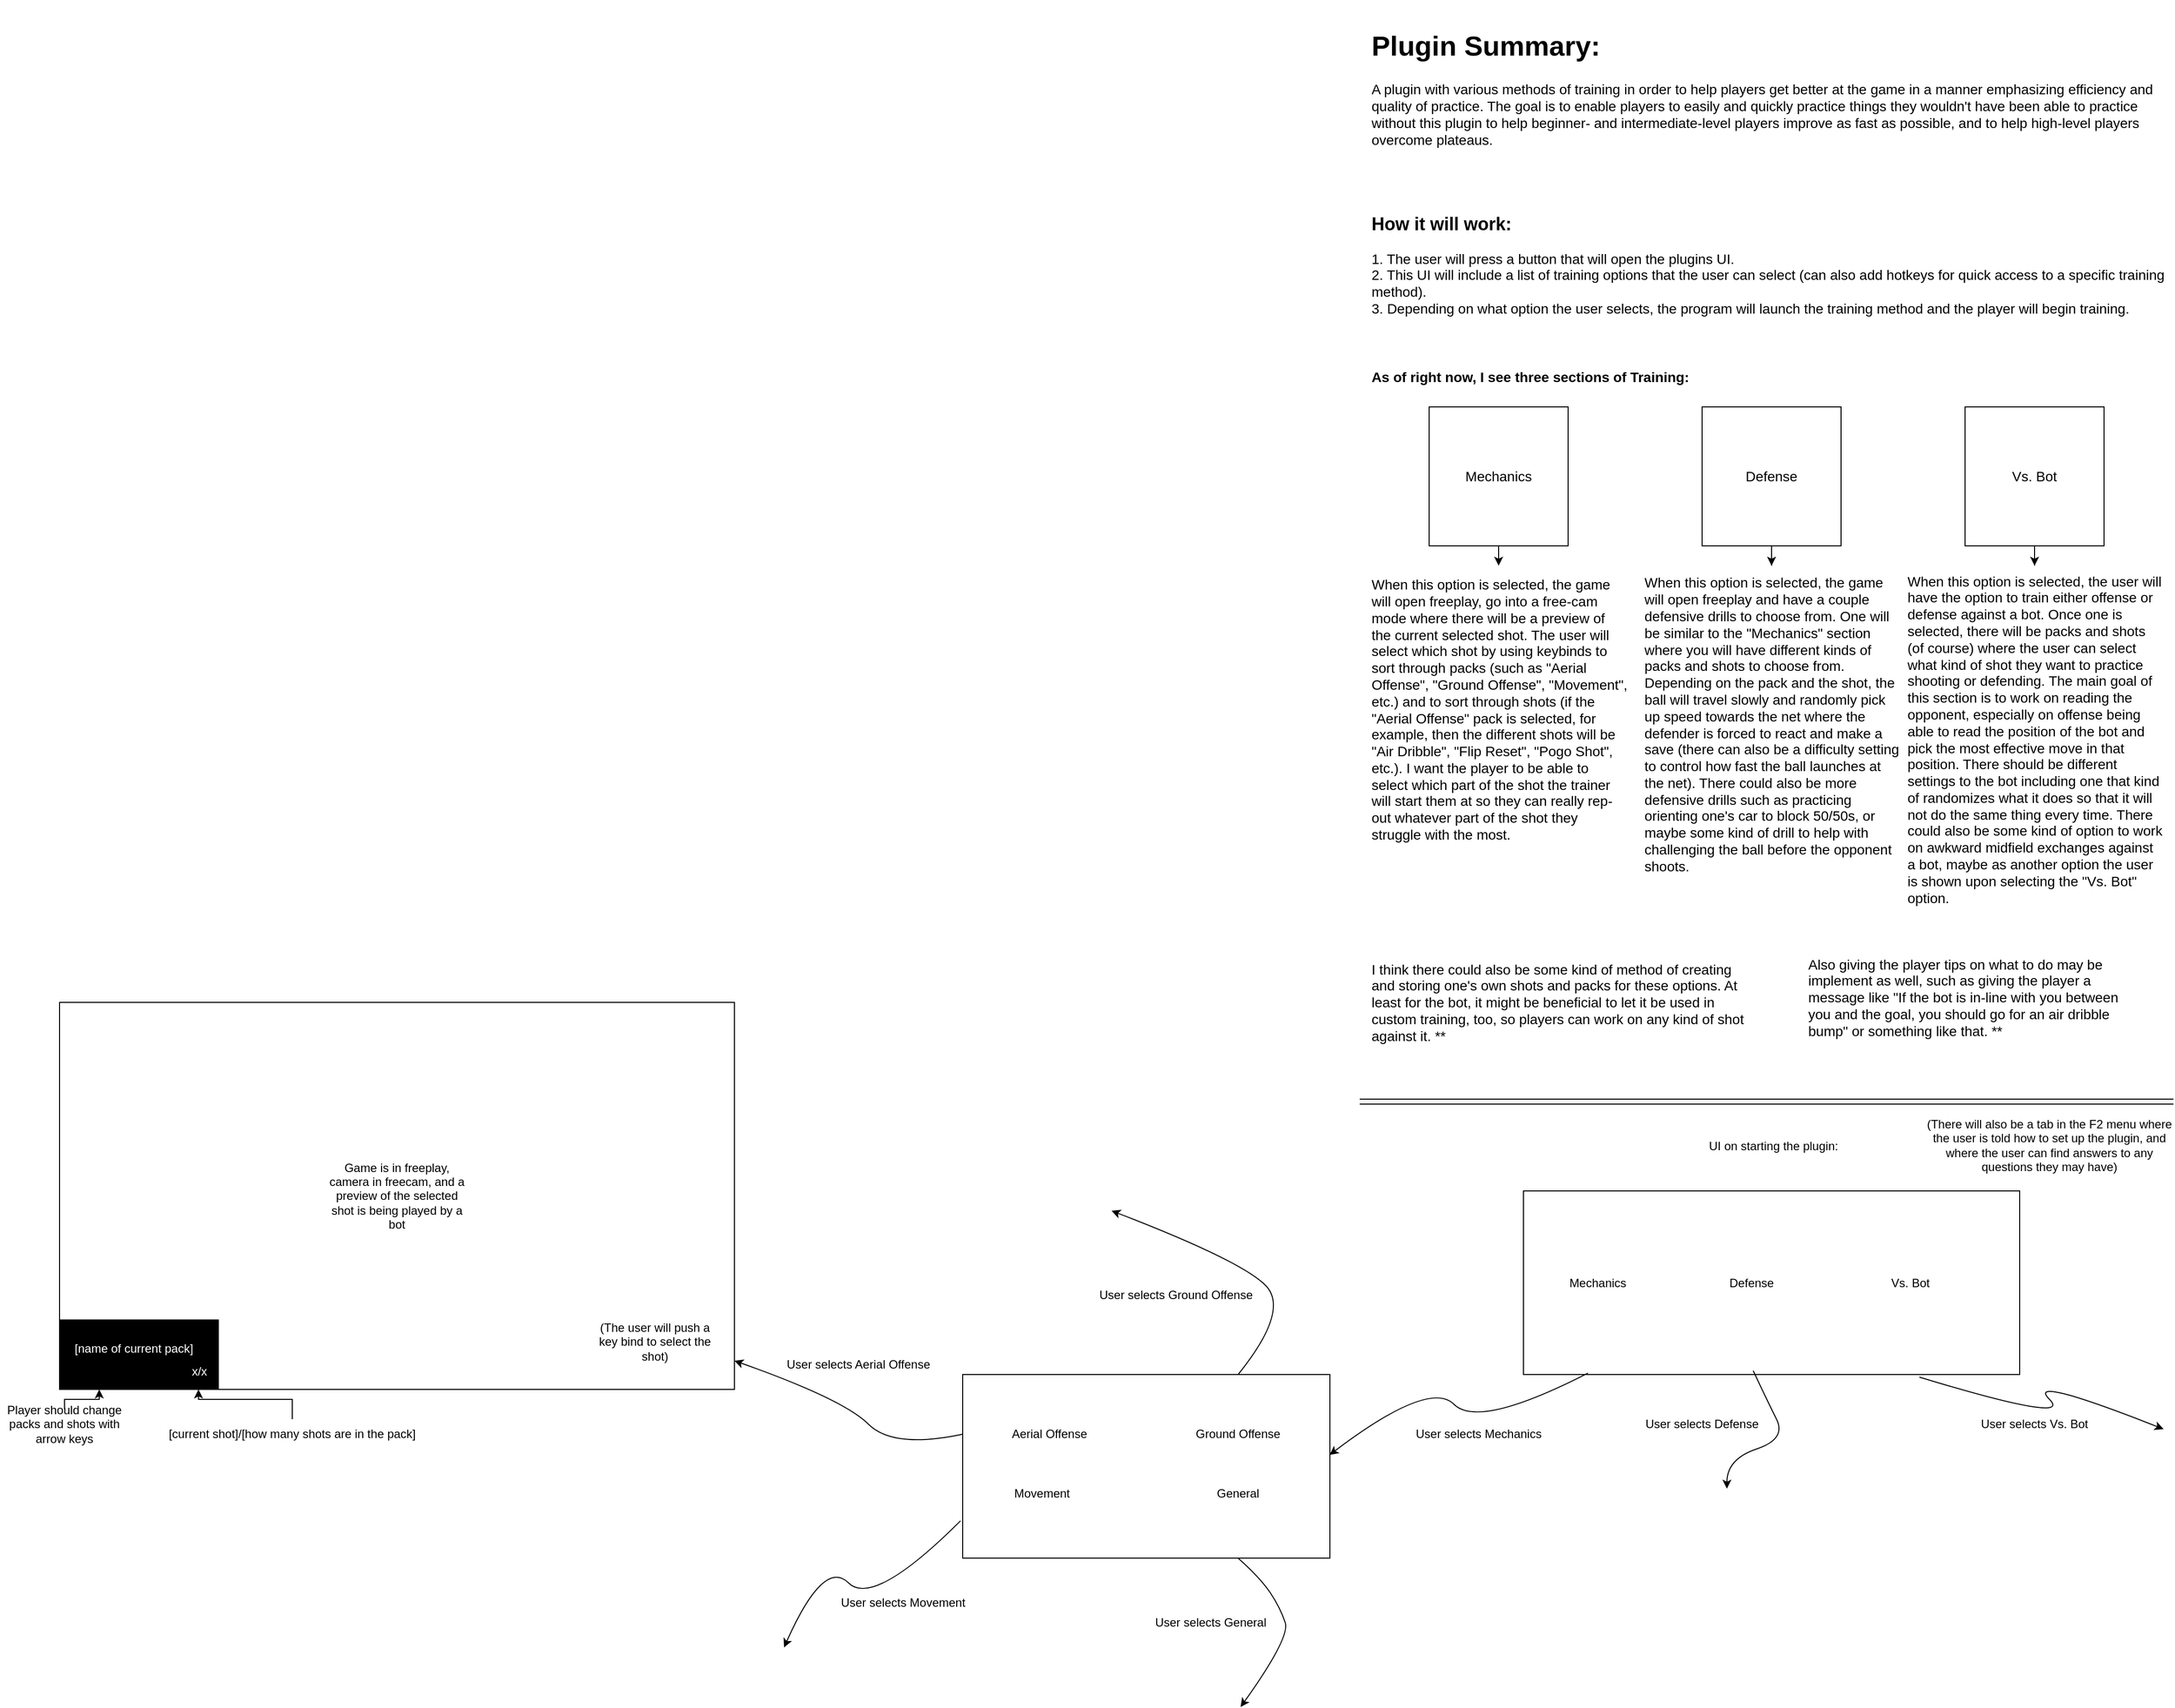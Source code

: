<mxfile version="26.1.3">
  <diagram id="C5RBs43oDa-KdzZeNtuy" name="Page-1">
    <mxGraphModel dx="2469" dy="950" grid="1" gridSize="10" guides="1" tooltips="1" connect="1" arrows="1" fold="1" page="1" pageScale="1" pageWidth="827" pageHeight="1169" math="0" shadow="0">
      <root>
        <mxCell id="WIyWlLk6GJQsqaUBKTNV-0" />
        <mxCell id="WIyWlLk6GJQsqaUBKTNV-1" parent="WIyWlLk6GJQsqaUBKTNV-0" />
        <mxCell id="lpIHTe9n_QiTVo1zmnq9-0" value="&lt;h1&gt;Plugin Summary:&lt;/h1&gt;&lt;div&gt;A plugin with various methods of training in order to help players get better at the game in a manner emphasizing efficiency and quality of practice. The goal is to enable players to easily and quickly practice things they wouldn&#39;t have been able to practice without this plugin to help beginner- and intermediate-level players improve as fast as possible, and to help high-level players overcome plateaus.&amp;nbsp;&lt;/div&gt;" style="text;strokeColor=none;align=left;fillColor=none;html=1;verticalAlign=middle;whiteSpace=wrap;rounded=0;fontSize=14;" parent="WIyWlLk6GJQsqaUBKTNV-1" vertex="1">
          <mxGeometry x="10" width="810" height="160" as="geometry" />
        </mxCell>
        <mxCell id="lpIHTe9n_QiTVo1zmnq9-1" value="&lt;h2&gt;How it will work:&lt;/h2&gt;&lt;div&gt;&lt;font style=&quot;font-size: 14px;&quot;&gt;1. The user will press a button that will open the plugins UI.&amp;nbsp;&lt;/font&gt;&lt;/div&gt;&lt;div&gt;&lt;font style=&quot;font-size: 14px;&quot;&gt;2. This UI will include a list of training options that the user can select (can also add hotkeys for quick access to a specific training method).&lt;/font&gt;&lt;/div&gt;&lt;div&gt;&lt;font style=&quot;font-size: 14px;&quot;&gt;3. Depending on what option the user selects, the program will launch the training method and the player will begin training.&lt;/font&gt;&lt;/div&gt;" style="text;strokeColor=none;align=left;fillColor=none;html=1;verticalAlign=middle;whiteSpace=wrap;rounded=0;" parent="WIyWlLk6GJQsqaUBKTNV-1" vertex="1">
          <mxGeometry x="10" y="190" width="810" height="140" as="geometry" />
        </mxCell>
        <mxCell id="lpIHTe9n_QiTVo1zmnq9-2" value="&lt;h3&gt;As of right now, I see three sections of Training:&lt;/h3&gt;" style="text;strokeColor=none;align=left;fillColor=none;html=1;verticalAlign=middle;whiteSpace=wrap;rounded=0;" parent="WIyWlLk6GJQsqaUBKTNV-1" vertex="1">
          <mxGeometry x="10" y="370" width="810" height="20" as="geometry" />
        </mxCell>
        <mxCell id="NtfWf_5tjgvaC1n1LbXH-0" value="" style="whiteSpace=wrap;html=1;aspect=fixed;" parent="WIyWlLk6GJQsqaUBKTNV-1" vertex="1">
          <mxGeometry x="70" y="410" width="140" height="140" as="geometry" />
        </mxCell>
        <mxCell id="NtfWf_5tjgvaC1n1LbXH-5" value="&lt;span style=&quot;font-size: 14px;&quot;&gt;Mechanics&lt;/span&gt;" style="text;strokeColor=none;align=center;fillColor=none;html=1;verticalAlign=middle;whiteSpace=wrap;rounded=0;" parent="WIyWlLk6GJQsqaUBKTNV-1" vertex="1">
          <mxGeometry x="70" y="410" width="140" height="140" as="geometry" />
        </mxCell>
        <mxCell id="NtfWf_5tjgvaC1n1LbXH-7" value="" style="whiteSpace=wrap;html=1;aspect=fixed;" parent="WIyWlLk6GJQsqaUBKTNV-1" vertex="1">
          <mxGeometry x="610" y="410" width="140" height="140" as="geometry" />
        </mxCell>
        <mxCell id="NtfWf_5tjgvaC1n1LbXH-8" value="" style="whiteSpace=wrap;html=1;aspect=fixed;" parent="WIyWlLk6GJQsqaUBKTNV-1" vertex="1">
          <mxGeometry x="345" y="410" width="140" height="140" as="geometry" />
        </mxCell>
        <mxCell id="NtfWf_5tjgvaC1n1LbXH-16" value="" style="edgeStyle=orthogonalEdgeStyle;rounded=0;orthogonalLoop=1;jettySize=auto;html=1;" parent="WIyWlLk6GJQsqaUBKTNV-1" source="NtfWf_5tjgvaC1n1LbXH-9" target="NtfWf_5tjgvaC1n1LbXH-13" edge="1">
          <mxGeometry relative="1" as="geometry" />
        </mxCell>
        <mxCell id="NtfWf_5tjgvaC1n1LbXH-9" value="&lt;span style=&quot;font-size: 14px;&quot;&gt;Defense&lt;/span&gt;" style="text;strokeColor=none;align=center;fillColor=none;html=1;verticalAlign=middle;whiteSpace=wrap;rounded=0;" parent="WIyWlLk6GJQsqaUBKTNV-1" vertex="1">
          <mxGeometry x="345" y="410" width="140" height="140" as="geometry" />
        </mxCell>
        <mxCell id="NtfWf_5tjgvaC1n1LbXH-15" value="" style="edgeStyle=orthogonalEdgeStyle;rounded=0;orthogonalLoop=1;jettySize=auto;html=1;" parent="WIyWlLk6GJQsqaUBKTNV-1" source="NtfWf_5tjgvaC1n1LbXH-10" target="NtfWf_5tjgvaC1n1LbXH-14" edge="1">
          <mxGeometry relative="1" as="geometry" />
        </mxCell>
        <mxCell id="NtfWf_5tjgvaC1n1LbXH-10" value="&lt;span style=&quot;font-size: 14px;&quot;&gt;Vs. Bot&lt;/span&gt;" style="text;strokeColor=none;align=center;fillColor=none;html=1;verticalAlign=middle;whiteSpace=wrap;rounded=0;" parent="WIyWlLk6GJQsqaUBKTNV-1" vertex="1">
          <mxGeometry x="610" y="410" width="140" height="140" as="geometry" />
        </mxCell>
        <mxCell id="NtfWf_5tjgvaC1n1LbXH-11" value="" style="endArrow=classic;html=1;rounded=0;exitX=0.5;exitY=1;exitDx=0;exitDy=0;entryX=0.5;entryY=0;entryDx=0;entryDy=0;" parent="WIyWlLk6GJQsqaUBKTNV-1" source="NtfWf_5tjgvaC1n1LbXH-5" target="NtfWf_5tjgvaC1n1LbXH-12" edge="1">
          <mxGeometry width="50" height="50" relative="1" as="geometry">
            <mxPoint x="140" y="560" as="sourcePoint" />
            <mxPoint x="140" y="620" as="targetPoint" />
          </mxGeometry>
        </mxCell>
        <mxCell id="NtfWf_5tjgvaC1n1LbXH-12" value="&lt;span style=&quot;font-size: 14px;&quot;&gt;When this option is selected, the game will open freeplay, go into a free-cam mode where there will be a preview of the current selected shot. The user will select which shot by using keybinds to sort through packs (such as &quot;Aerial Offense&quot;, &quot;Ground Offense&quot;, &quot;Movement&quot;, etc.) and to sort through shots (if the &quot;Aerial Offense&quot; pack is selected, for example, then the different shots will be &quot;Air Dribble&quot;, &quot;Flip Reset&quot;, &quot;Pogo Shot&quot;, etc.). I want the player to be able to select which part of the shot the trainer will start them at so they can really rep-out whatever part of the shot they struggle with the most.&lt;/span&gt;" style="text;strokeColor=none;align=left;fillColor=none;html=1;verticalAlign=middle;whiteSpace=wrap;rounded=0;" parent="WIyWlLk6GJQsqaUBKTNV-1" vertex="1">
          <mxGeometry x="10" y="570" width="260" height="290" as="geometry" />
        </mxCell>
        <mxCell id="NtfWf_5tjgvaC1n1LbXH-13" value="&lt;span style=&quot;font-size: 14px;&quot;&gt;When this option is selected, the game will open freeplay and have a couple defensive drills to choose from. One will be similar to the &quot;Mechanics&quot; section where you will have different kinds of packs and shots to choose from. Depending on the pack and the shot, the ball will travel slowly and randomly pick up speed towards the net where the defender is forced to react and make a save (there can also be a difficulty setting to control how fast the ball launches at the net). There could also be more defensive drills such as practicing orienting one&#39;s car to block 50/50s, or maybe some kind of drill to help with challenging the ball before the opponent shoots.&lt;/span&gt;" style="text;strokeColor=none;align=left;fillColor=none;html=1;verticalAlign=middle;whiteSpace=wrap;rounded=0;" parent="WIyWlLk6GJQsqaUBKTNV-1" vertex="1">
          <mxGeometry x="285" y="570" width="260" height="320" as="geometry" />
        </mxCell>
        <mxCell id="NtfWf_5tjgvaC1n1LbXH-14" value="&lt;span style=&quot;font-size: 14px;&quot;&gt;When this option is selected, the user will have the option to train either offense or defense against a bot. Once one is selected, there will be packs and shots (of course) where the user can select what kind of shot they want to practice shooting or defending. The main goal of this section is to work on reading the opponent, especially on offense being able to read the position of the bot and pick the most effective move in that position. There should be different settings to the bot including one that kind of randomizes what it does so that it will not do the same thing every time. There could also be some kind of option to work on awkward midfield exchanges against a bot, maybe as another option the user is shown upon selecting the &quot;Vs. Bot&quot; option.&lt;/span&gt;" style="text;strokeColor=none;align=left;fillColor=none;html=1;verticalAlign=middle;whiteSpace=wrap;rounded=0;" parent="WIyWlLk6GJQsqaUBKTNV-1" vertex="1">
          <mxGeometry x="550" y="570" width="260" height="350" as="geometry" />
        </mxCell>
        <mxCell id="NtfWf_5tjgvaC1n1LbXH-17" value="&lt;font style=&quot;font-size: 14px;&quot;&gt;I think there could also be some kind of method of creating and storing one&#39;s own shots and packs for these options. At least for the bot, it might be beneficial to let it be used in custom training, too, so players can work on any kind of shot against it. **&lt;/font&gt;" style="text;strokeColor=none;align=left;fillColor=none;html=1;verticalAlign=middle;whiteSpace=wrap;rounded=0;" parent="WIyWlLk6GJQsqaUBKTNV-1" vertex="1">
          <mxGeometry x="10" y="960" width="380" height="100" as="geometry" />
        </mxCell>
        <mxCell id="NtfWf_5tjgvaC1n1LbXH-18" value="&lt;font style=&quot;font-size: 14px;&quot;&gt;Also giving the player tips on what to do may be implement as well, such as giving the player a message like &quot;If the bot is in-line with you between you and the goal, you should go for an air dribble bump&quot; or something like that. **&lt;/font&gt;" style="text;strokeColor=none;align=left;fillColor=none;html=1;verticalAlign=middle;whiteSpace=wrap;rounded=0;" parent="WIyWlLk6GJQsqaUBKTNV-1" vertex="1">
          <mxGeometry x="450" y="960" width="330" height="90" as="geometry" />
        </mxCell>
        <mxCell id="P54RQN-FXaDtzdC64u8D-3" value="" style="shape=link;html=1;rounded=0;width=5;" edge="1" parent="WIyWlLk6GJQsqaUBKTNV-1">
          <mxGeometry width="100" relative="1" as="geometry">
            <mxPoint y="1110" as="sourcePoint" />
            <mxPoint x="820" y="1110" as="targetPoint" />
          </mxGeometry>
        </mxCell>
        <mxCell id="P54RQN-FXaDtzdC64u8D-4" value="UI on starting the plugin:" style="text;html=1;align=left;verticalAlign=middle;whiteSpace=wrap;rounded=0;" vertex="1" parent="WIyWlLk6GJQsqaUBKTNV-1">
          <mxGeometry x="350" y="1100" width="210" height="110" as="geometry" />
        </mxCell>
        <mxCell id="P54RQN-FXaDtzdC64u8D-6" value="" style="rounded=0;whiteSpace=wrap;html=1;" vertex="1" parent="WIyWlLk6GJQsqaUBKTNV-1">
          <mxGeometry x="165" y="1200" width="500" height="185" as="geometry" />
        </mxCell>
        <mxCell id="P54RQN-FXaDtzdC64u8D-7" value="Mechanics" style="text;strokeColor=none;align=center;fillColor=none;html=1;verticalAlign=middle;whiteSpace=wrap;rounded=0;" vertex="1" parent="WIyWlLk6GJQsqaUBKTNV-1">
          <mxGeometry x="210" y="1277.5" width="60" height="30" as="geometry" />
        </mxCell>
        <mxCell id="P54RQN-FXaDtzdC64u8D-8" value="Defense" style="text;strokeColor=none;align=center;fillColor=none;html=1;verticalAlign=middle;whiteSpace=wrap;rounded=0;" vertex="1" parent="WIyWlLk6GJQsqaUBKTNV-1">
          <mxGeometry x="365" y="1277.5" width="60" height="30" as="geometry" />
        </mxCell>
        <mxCell id="P54RQN-FXaDtzdC64u8D-9" value="Vs. Bot" style="text;strokeColor=none;align=center;fillColor=none;html=1;verticalAlign=middle;whiteSpace=wrap;rounded=0;" vertex="1" parent="WIyWlLk6GJQsqaUBKTNV-1">
          <mxGeometry x="525" y="1277.5" width="60" height="30" as="geometry" />
        </mxCell>
        <mxCell id="P54RQN-FXaDtzdC64u8D-10" value="" style="curved=1;endArrow=classic;html=1;rounded=0;exitX=0.13;exitY=0.992;exitDx=0;exitDy=0;exitPerimeter=0;entryX=0.999;entryY=0.438;entryDx=0;entryDy=0;entryPerimeter=0;" edge="1" parent="WIyWlLk6GJQsqaUBKTNV-1" source="P54RQN-FXaDtzdC64u8D-6" target="P54RQN-FXaDtzdC64u8D-21">
          <mxGeometry width="50" height="50" relative="1" as="geometry">
            <mxPoint x="70" y="1440" as="sourcePoint" />
            <mxPoint x="-20" y="1410" as="targetPoint" />
            <Array as="points">
              <mxPoint x="120" y="1440" />
              <mxPoint x="70" y="1390" />
            </Array>
          </mxGeometry>
        </mxCell>
        <mxCell id="P54RQN-FXaDtzdC64u8D-11" value="User selects Mechanics" style="text;strokeColor=none;align=center;fillColor=none;html=1;verticalAlign=middle;whiteSpace=wrap;rounded=0;" vertex="1" parent="WIyWlLk6GJQsqaUBKTNV-1">
          <mxGeometry x="50" y="1430" width="140" height="30" as="geometry" />
        </mxCell>
        <mxCell id="P54RQN-FXaDtzdC64u8D-14" value="" style="curved=1;endArrow=classic;html=1;rounded=0;exitX=0.798;exitY=1.014;exitDx=0;exitDy=0;exitPerimeter=0;" edge="1" parent="WIyWlLk6GJQsqaUBKTNV-1" source="P54RQN-FXaDtzdC64u8D-6">
          <mxGeometry width="50" height="50" relative="1" as="geometry">
            <mxPoint x="670" y="1435" as="sourcePoint" />
            <mxPoint x="810" y="1440" as="targetPoint" />
            <Array as="points">
              <mxPoint x="720" y="1435" />
              <mxPoint x="670" y="1385" />
            </Array>
          </mxGeometry>
        </mxCell>
        <mxCell id="P54RQN-FXaDtzdC64u8D-16" value="User selects Vs. Bot" style="text;strokeColor=none;align=center;fillColor=none;html=1;verticalAlign=middle;whiteSpace=wrap;rounded=0;" vertex="1" parent="WIyWlLk6GJQsqaUBKTNV-1">
          <mxGeometry x="610" y="1420" width="140" height="30" as="geometry" />
        </mxCell>
        <mxCell id="P54RQN-FXaDtzdC64u8D-18" value="User selects Defense" style="text;strokeColor=none;align=center;fillColor=none;html=1;verticalAlign=middle;whiteSpace=wrap;rounded=0;" vertex="1" parent="WIyWlLk6GJQsqaUBKTNV-1">
          <mxGeometry x="265" y="1420" width="160" height="30" as="geometry" />
        </mxCell>
        <mxCell id="P54RQN-FXaDtzdC64u8D-19" value="" style="curved=1;endArrow=classic;html=1;rounded=0;exitX=0.463;exitY=0.979;exitDx=0;exitDy=0;exitPerimeter=0;" edge="1" parent="WIyWlLk6GJQsqaUBKTNV-1" source="P54RQN-FXaDtzdC64u8D-6">
          <mxGeometry width="50" height="50" relative="1" as="geometry">
            <mxPoint x="470" y="1530" as="sourcePoint" />
            <mxPoint x="370" y="1500" as="targetPoint" />
            <Array as="points">
              <mxPoint x="410" y="1410" />
              <mxPoint x="430" y="1450" />
              <mxPoint x="370" y="1470" />
            </Array>
          </mxGeometry>
        </mxCell>
        <mxCell id="P54RQN-FXaDtzdC64u8D-21" value="" style="rounded=0;whiteSpace=wrap;html=1;" vertex="1" parent="WIyWlLk6GJQsqaUBKTNV-1">
          <mxGeometry x="-400" y="1385" width="370" height="185" as="geometry" />
        </mxCell>
        <mxCell id="P54RQN-FXaDtzdC64u8D-22" value="Movement" style="text;strokeColor=none;align=center;fillColor=none;html=1;verticalAlign=middle;whiteSpace=wrap;rounded=0;" vertex="1" parent="WIyWlLk6GJQsqaUBKTNV-1">
          <mxGeometry x="-350" y="1490" width="60" height="30" as="geometry" />
        </mxCell>
        <mxCell id="P54RQN-FXaDtzdC64u8D-23" value="Aerial Offense" style="text;strokeColor=none;align=center;fillColor=none;html=1;verticalAlign=middle;whiteSpace=wrap;rounded=0;" vertex="1" parent="WIyWlLk6GJQsqaUBKTNV-1">
          <mxGeometry x="-360" y="1430" width="95" height="30" as="geometry" />
        </mxCell>
        <mxCell id="P54RQN-FXaDtzdC64u8D-24" value="Ground Offense" style="text;strokeColor=none;align=center;fillColor=none;html=1;verticalAlign=middle;whiteSpace=wrap;rounded=0;" vertex="1" parent="WIyWlLk6GJQsqaUBKTNV-1">
          <mxGeometry x="-170" y="1430" width="95" height="30" as="geometry" />
        </mxCell>
        <mxCell id="P54RQN-FXaDtzdC64u8D-25" value="General" style="text;strokeColor=none;align=center;fillColor=none;html=1;verticalAlign=middle;whiteSpace=wrap;rounded=0;" vertex="1" parent="WIyWlLk6GJQsqaUBKTNV-1">
          <mxGeometry x="-170" y="1490" width="95" height="30" as="geometry" />
        </mxCell>
        <mxCell id="P54RQN-FXaDtzdC64u8D-27" value="" style="curved=1;endArrow=classic;html=1;rounded=0;exitX=0;exitY=0.325;exitDx=0;exitDy=0;exitPerimeter=0;entryX=1;entryY=0.926;entryDx=0;entryDy=0;entryPerimeter=0;" edge="1" parent="WIyWlLk6GJQsqaUBKTNV-1" source="P54RQN-FXaDtzdC64u8D-21" target="P54RQN-FXaDtzdC64u8D-36">
          <mxGeometry width="50" height="50" relative="1" as="geometry">
            <mxPoint x="-520" y="1460" as="sourcePoint" />
            <mxPoint x="-630" y="1370" as="targetPoint" />
            <Array as="points">
              <mxPoint x="-470" y="1460" />
              <mxPoint x="-520" y="1410" />
            </Array>
          </mxGeometry>
        </mxCell>
        <mxCell id="P54RQN-FXaDtzdC64u8D-28" value="" style="curved=1;endArrow=classic;html=1;rounded=0;exitX=-0.006;exitY=0.797;exitDx=0;exitDy=0;exitPerimeter=0;" edge="1" parent="WIyWlLk6GJQsqaUBKTNV-1" source="P54RQN-FXaDtzdC64u8D-21">
          <mxGeometry width="50" height="50" relative="1" as="geometry">
            <mxPoint x="-540" y="1620" as="sourcePoint" />
            <mxPoint x="-580" y="1660" as="targetPoint" />
            <Array as="points">
              <mxPoint x="-490" y="1620" />
              <mxPoint x="-540" y="1570" />
            </Array>
          </mxGeometry>
        </mxCell>
        <mxCell id="P54RQN-FXaDtzdC64u8D-29" value="" style="curved=1;endArrow=classic;html=1;rounded=0;exitX=0.75;exitY=0;exitDx=0;exitDy=0;" edge="1" parent="WIyWlLk6GJQsqaUBKTNV-1" source="P54RQN-FXaDtzdC64u8D-21">
          <mxGeometry width="50" height="50" relative="1" as="geometry">
            <mxPoint x="-120" y="1320" as="sourcePoint" />
            <mxPoint x="-250" y="1220" as="targetPoint" />
            <Array as="points">
              <mxPoint x="-70" y="1320" />
              <mxPoint x="-120" y="1270" />
            </Array>
          </mxGeometry>
        </mxCell>
        <mxCell id="P54RQN-FXaDtzdC64u8D-30" value="" style="curved=1;endArrow=classic;html=1;rounded=0;exitX=0.75;exitY=1;exitDx=0;exitDy=0;" edge="1" parent="WIyWlLk6GJQsqaUBKTNV-1" source="P54RQN-FXaDtzdC64u8D-21">
          <mxGeometry width="50" height="50" relative="1" as="geometry">
            <mxPoint x="-60" y="1660" as="sourcePoint" />
            <mxPoint x="-120" y="1720" as="targetPoint" />
            <Array as="points">
              <mxPoint x="-100" y="1590" />
              <mxPoint x="-80" y="1620" />
              <mxPoint x="-70" y="1650" />
            </Array>
          </mxGeometry>
        </mxCell>
        <mxCell id="P54RQN-FXaDtzdC64u8D-31" value="User selects General" style="text;strokeColor=none;align=center;fillColor=none;html=1;verticalAlign=middle;whiteSpace=wrap;rounded=0;" vertex="1" parent="WIyWlLk6GJQsqaUBKTNV-1">
          <mxGeometry x="-220" y="1620" width="140" height="30" as="geometry" />
        </mxCell>
        <mxCell id="P54RQN-FXaDtzdC64u8D-32" value="User selects Ground Offense" style="text;strokeColor=none;align=center;fillColor=none;html=1;verticalAlign=middle;whiteSpace=wrap;rounded=0;" vertex="1" parent="WIyWlLk6GJQsqaUBKTNV-1">
          <mxGeometry x="-270" y="1290" width="170" height="30" as="geometry" />
        </mxCell>
        <mxCell id="P54RQN-FXaDtzdC64u8D-33" value="User selects Aerial Offense" style="text;strokeColor=none;align=center;fillColor=none;html=1;verticalAlign=middle;whiteSpace=wrap;rounded=0;" vertex="1" parent="WIyWlLk6GJQsqaUBKTNV-1">
          <mxGeometry x="-580" y="1360" width="150" height="30" as="geometry" />
        </mxCell>
        <mxCell id="P54RQN-FXaDtzdC64u8D-34" value="User selects Movement" style="text;strokeColor=none;align=center;fillColor=none;html=1;verticalAlign=middle;whiteSpace=wrap;rounded=0;" vertex="1" parent="WIyWlLk6GJQsqaUBKTNV-1">
          <mxGeometry x="-530" y="1600" width="140" height="30" as="geometry" />
        </mxCell>
        <mxCell id="P54RQN-FXaDtzdC64u8D-36" value="" style="rounded=0;whiteSpace=wrap;html=1;" vertex="1" parent="WIyWlLk6GJQsqaUBKTNV-1">
          <mxGeometry x="-1310" y="1010" width="680" height="390" as="geometry" />
        </mxCell>
        <mxCell id="P54RQN-FXaDtzdC64u8D-37" value="Game is in freeplay, camera in freecam, and a preview of the selected shot is being played by a bot" style="text;html=1;align=center;verticalAlign=middle;whiteSpace=wrap;rounded=0;" vertex="1" parent="WIyWlLk6GJQsqaUBKTNV-1">
          <mxGeometry x="-1040" y="1160" width="140" height="90" as="geometry" />
        </mxCell>
        <mxCell id="P54RQN-FXaDtzdC64u8D-40" value="" style="rounded=0;whiteSpace=wrap;html=1;fillColor=#000000;" vertex="1" parent="WIyWlLk6GJQsqaUBKTNV-1">
          <mxGeometry x="-1310" y="1330" width="160" height="70" as="geometry" />
        </mxCell>
        <mxCell id="P54RQN-FXaDtzdC64u8D-41" value="&lt;font style=&quot;color: rgb(255, 255, 255);&quot;&gt;[name of current pack]&lt;/font&gt;" style="text;html=1;align=center;verticalAlign=middle;whiteSpace=wrap;rounded=0;" vertex="1" parent="WIyWlLk6GJQsqaUBKTNV-1">
          <mxGeometry x="-1300" y="1344" width="130" height="30" as="geometry" />
        </mxCell>
        <mxCell id="P54RQN-FXaDtzdC64u8D-44" value="(There will also be a tab in the F2 menu where the user is told how to set up the plugin, and where the user can find answers to any questions they may have)" style="text;strokeColor=none;align=center;fillColor=none;html=1;verticalAlign=middle;whiteSpace=wrap;rounded=0;" vertex="1" parent="WIyWlLk6GJQsqaUBKTNV-1">
          <mxGeometry x="570" y="1139" width="250" height="30" as="geometry" />
        </mxCell>
        <mxCell id="P54RQN-FXaDtzdC64u8D-45" value="&lt;font style=&quot;color: rgb(255, 255, 255);&quot;&gt;x/x&lt;/font&gt;" style="text;strokeColor=none;align=center;fillColor=none;html=1;verticalAlign=middle;whiteSpace=wrap;rounded=0;" vertex="1" parent="WIyWlLk6GJQsqaUBKTNV-1">
          <mxGeometry x="-1199" y="1367" width="60" height="30" as="geometry" />
        </mxCell>
        <mxCell id="P54RQN-FXaDtzdC64u8D-47" value="" style="edgeStyle=orthogonalEdgeStyle;rounded=0;orthogonalLoop=1;jettySize=auto;html=1;" edge="1" parent="WIyWlLk6GJQsqaUBKTNV-1" source="P54RQN-FXaDtzdC64u8D-46" target="P54RQN-FXaDtzdC64u8D-36">
          <mxGeometry relative="1" as="geometry">
            <Array as="points">
              <mxPoint x="-1075" y="1410" />
              <mxPoint x="-1170" y="1410" />
            </Array>
          </mxGeometry>
        </mxCell>
        <mxCell id="P54RQN-FXaDtzdC64u8D-46" value="[current shot]/[how many shots are in the pack]" style="text;strokeColor=none;align=center;fillColor=none;html=1;verticalAlign=middle;whiteSpace=wrap;rounded=0;" vertex="1" parent="WIyWlLk6GJQsqaUBKTNV-1">
          <mxGeometry x="-1230" y="1430" width="309" height="30" as="geometry" />
        </mxCell>
        <mxCell id="P54RQN-FXaDtzdC64u8D-49" value="" style="edgeStyle=orthogonalEdgeStyle;rounded=0;orthogonalLoop=1;jettySize=auto;html=1;entryX=0.25;entryY=1;entryDx=0;entryDy=0;" edge="1" parent="WIyWlLk6GJQsqaUBKTNV-1" source="P54RQN-FXaDtzdC64u8D-48" target="P54RQN-FXaDtzdC64u8D-40">
          <mxGeometry relative="1" as="geometry">
            <Array as="points">
              <mxPoint x="-1305" y="1410" />
              <mxPoint x="-1270" y="1410" />
            </Array>
          </mxGeometry>
        </mxCell>
        <mxCell id="P54RQN-FXaDtzdC64u8D-48" value="Player should change packs and shots with arrow keys" style="text;strokeColor=none;align=center;fillColor=none;html=1;verticalAlign=middle;whiteSpace=wrap;rounded=0;" vertex="1" parent="WIyWlLk6GJQsqaUBKTNV-1">
          <mxGeometry x="-1370" y="1420" width="130" height="30" as="geometry" />
        </mxCell>
        <mxCell id="P54RQN-FXaDtzdC64u8D-51" value="(The user will push a key bind to select the shot)" style="text;strokeColor=none;align=center;fillColor=none;html=1;verticalAlign=middle;whiteSpace=wrap;rounded=0;" vertex="1" parent="WIyWlLk6GJQsqaUBKTNV-1">
          <mxGeometry x="-770" y="1337" width="120" height="30" as="geometry" />
        </mxCell>
      </root>
    </mxGraphModel>
  </diagram>
</mxfile>
